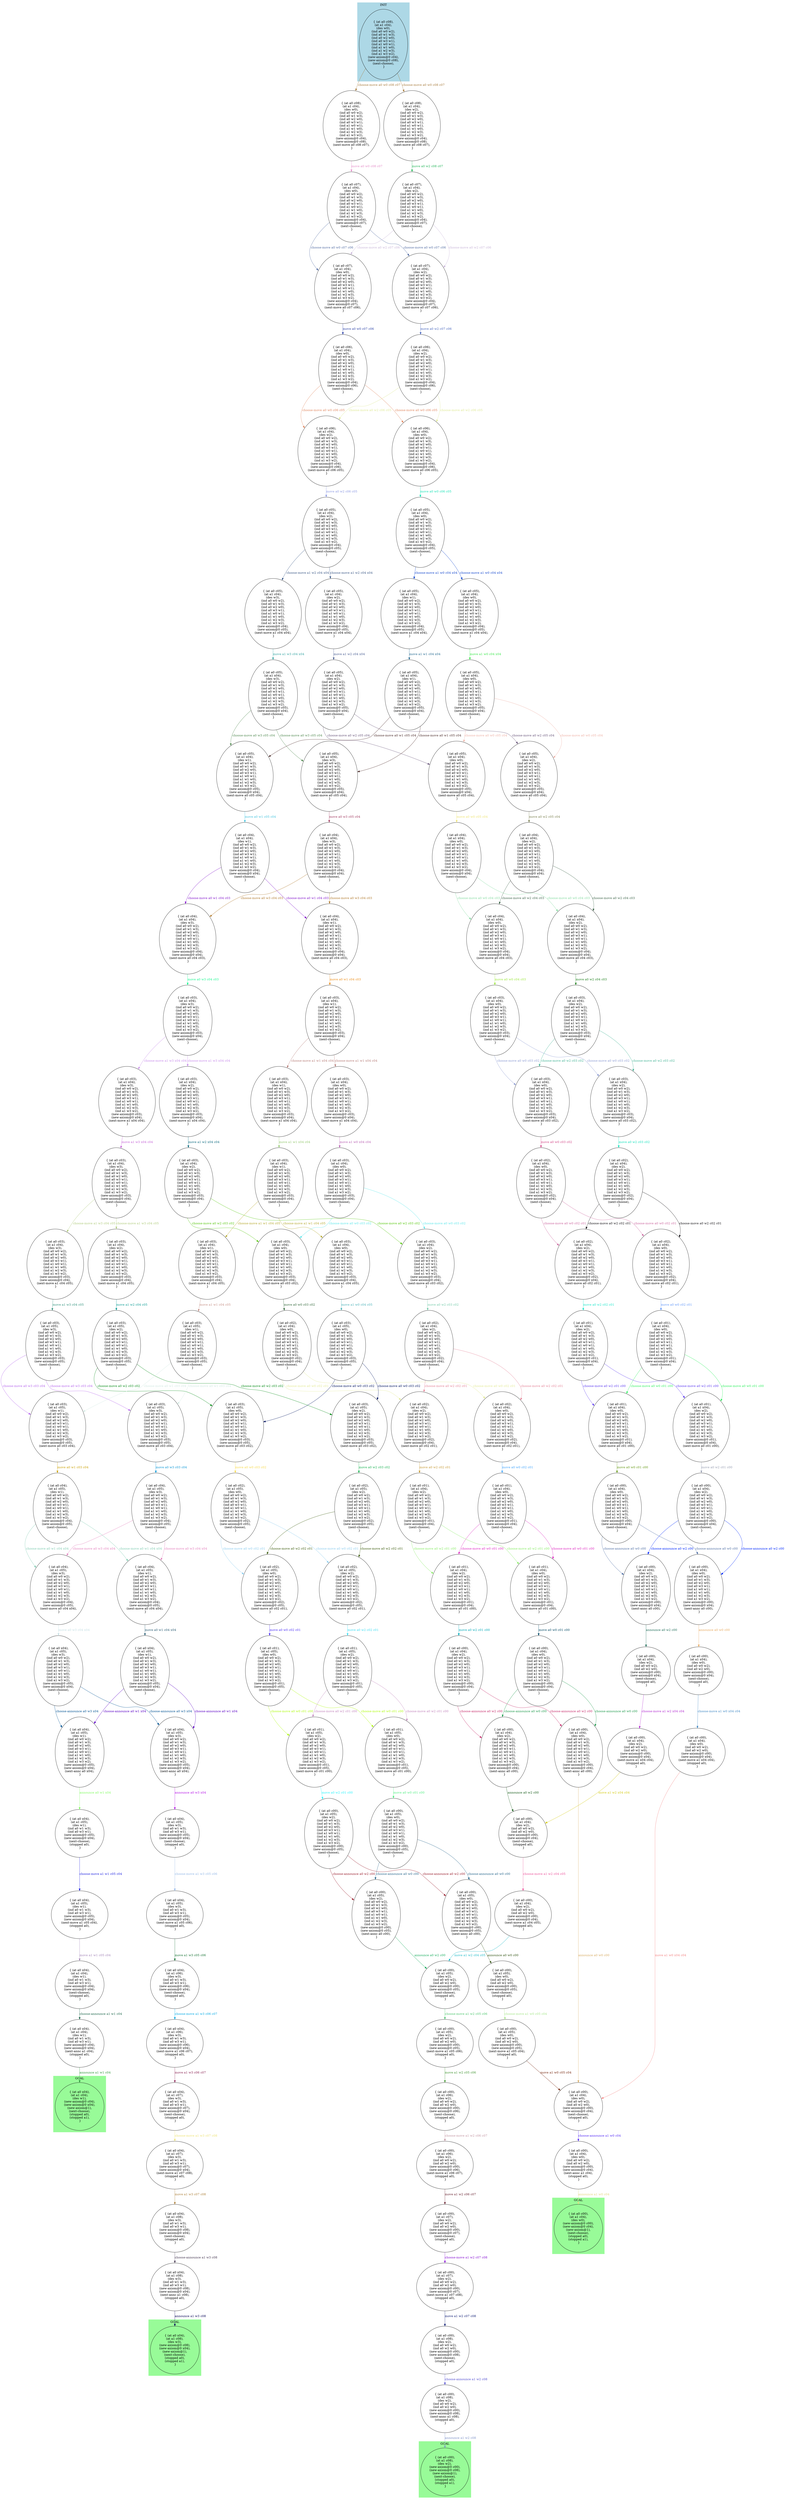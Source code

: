 digraph G {
0 [label="{ (at a0 c08),
(at a1 c04),
(des w0),
(ind a0 w0 w2),
(ind a0 w1 w3),
(ind a0 w2 w0),
(ind a0 w3 w1),
(ind a1 w0 w1),
(ind a1 w1 w0),
(ind a1 w2 w3),
(ind a1 w3 w2),
(new-axiom@0 c04),
(new-axiom@0 c08),
(next-choose),
 }"];
1 [label="{ (at a0 c08),
(at a1 c04),
(des w0),
(ind a0 w0 w2),
(ind a0 w1 w3),
(ind a0 w2 w0),
(ind a0 w3 w1),
(ind a1 w0 w1),
(ind a1 w1 w0),
(ind a1 w2 w3),
(ind a1 w3 w2),
(new-axiom@0 c04),
(new-axiom@0 c08),
(next-move a0 c08 c07),
 }"];
2 [label="{ (at a0 c08),
(at a1 c04),
(des w2),
(ind a0 w0 w2),
(ind a0 w1 w3),
(ind a0 w2 w0),
(ind a0 w3 w1),
(ind a1 w0 w1),
(ind a1 w1 w0),
(ind a1 w2 w3),
(ind a1 w3 w2),
(new-axiom@0 c04),
(new-axiom@0 c08),
(next-move a0 c08 c07),
 }"];
3 [label="{ (at a0 c07),
(at a1 c04),
(des w0),
(ind a0 w0 w2),
(ind a0 w1 w3),
(ind a0 w2 w0),
(ind a0 w3 w1),
(ind a1 w0 w1),
(ind a1 w1 w0),
(ind a1 w2 w3),
(ind a1 w3 w2),
(new-axiom@0 c04),
(new-axiom@0 c07),
(next-choose),
 }"];
4 [label="{ (at a0 c07),
(at a1 c04),
(des w2),
(ind a0 w0 w2),
(ind a0 w1 w3),
(ind a0 w2 w0),
(ind a0 w3 w1),
(ind a1 w0 w1),
(ind a1 w1 w0),
(ind a1 w2 w3),
(ind a1 w3 w2),
(new-axiom@0 c04),
(new-axiom@0 c07),
(next-choose),
 }"];
5 [label="{ (at a0 c07),
(at a1 c04),
(des w0),
(ind a0 w0 w2),
(ind a0 w1 w3),
(ind a0 w2 w0),
(ind a0 w3 w1),
(ind a1 w0 w1),
(ind a1 w1 w0),
(ind a1 w2 w3),
(ind a1 w3 w2),
(new-axiom@0 c04),
(new-axiom@0 c07),
(next-move a0 c07 c06),
 }"];
6 [label="{ (at a0 c07),
(at a1 c04),
(des w2),
(ind a0 w0 w2),
(ind a0 w1 w3),
(ind a0 w2 w0),
(ind a0 w3 w1),
(ind a1 w0 w1),
(ind a1 w1 w0),
(ind a1 w2 w3),
(ind a1 w3 w2),
(new-axiom@0 c04),
(new-axiom@0 c07),
(next-move a0 c07 c06),
 }"];
7 [label="{ (at a0 c06),
(at a1 c04),
(des w0),
(ind a0 w0 w2),
(ind a0 w1 w3),
(ind a0 w2 w0),
(ind a0 w3 w1),
(ind a1 w0 w1),
(ind a1 w1 w0),
(ind a1 w2 w3),
(ind a1 w3 w2),
(new-axiom@0 c04),
(new-axiom@0 c06),
(next-choose),
 }"];
8 [label="{ (at a0 c06),
(at a1 c04),
(des w2),
(ind a0 w0 w2),
(ind a0 w1 w3),
(ind a0 w2 w0),
(ind a0 w3 w1),
(ind a1 w0 w1),
(ind a1 w1 w0),
(ind a1 w2 w3),
(ind a1 w3 w2),
(new-axiom@0 c04),
(new-axiom@0 c06),
(next-choose),
 }"];
9 [label="{ (at a0 c06),
(at a1 c04),
(des w2),
(ind a0 w0 w2),
(ind a0 w1 w3),
(ind a0 w2 w0),
(ind a0 w3 w1),
(ind a1 w0 w1),
(ind a1 w1 w0),
(ind a1 w2 w3),
(ind a1 w3 w2),
(new-axiom@0 c04),
(new-axiom@0 c06),
(next-move a0 c06 c05),
 }"];
10 [label="{ (at a0 c06),
(at a1 c04),
(des w0),
(ind a0 w0 w2),
(ind a0 w1 w3),
(ind a0 w2 w0),
(ind a0 w3 w1),
(ind a1 w0 w1),
(ind a1 w1 w0),
(ind a1 w2 w3),
(ind a1 w3 w2),
(new-axiom@0 c04),
(new-axiom@0 c06),
(next-move a0 c06 c05),
 }"];
11 [label="{ (at a0 c05),
(at a1 c04),
(des w2),
(ind a0 w0 w2),
(ind a0 w1 w3),
(ind a0 w2 w0),
(ind a0 w3 w1),
(ind a1 w0 w1),
(ind a1 w1 w0),
(ind a1 w2 w3),
(ind a1 w3 w2),
(new-axiom@0 c04),
(new-axiom@0 c05),
(next-choose),
 }"];
12 [label="{ (at a0 c05),
(at a1 c04),
(des w0),
(ind a0 w0 w2),
(ind a0 w1 w3),
(ind a0 w2 w0),
(ind a0 w3 w1),
(ind a1 w0 w1),
(ind a1 w1 w0),
(ind a1 w2 w3),
(ind a1 w3 w2),
(new-axiom@0 c04),
(new-axiom@0 c05),
(next-choose),
 }"];
13 [label="{ (at a0 c05),
(at a1 c04),
(des w3),
(ind a0 w0 w2),
(ind a0 w1 w3),
(ind a0 w2 w0),
(ind a0 w3 w1),
(ind a1 w0 w1),
(ind a1 w1 w0),
(ind a1 w2 w3),
(ind a1 w3 w2),
(new-axiom@0 c04),
(new-axiom@0 c05),
(next-move a1 c04 x04),
 }"];
14 [label="{ (at a0 c05),
(at a1 c04),
(des w2),
(ind a0 w0 w2),
(ind a0 w1 w3),
(ind a0 w2 w0),
(ind a0 w3 w1),
(ind a1 w0 w1),
(ind a1 w1 w0),
(ind a1 w2 w3),
(ind a1 w3 w2),
(new-axiom@0 c04),
(new-axiom@0 c05),
(next-move a1 c04 x04),
 }"];
15 [label="{ (at a0 c05),
(at a1 c04),
(des w0),
(ind a0 w0 w2),
(ind a0 w1 w3),
(ind a0 w2 w0),
(ind a0 w3 w1),
(ind a1 w0 w1),
(ind a1 w1 w0),
(ind a1 w2 w3),
(ind a1 w3 w2),
(new-axiom@0 c04),
(new-axiom@0 c05),
(next-move a1 c04 x04),
 }"];
16 [label="{ (at a0 c05),
(at a1 c04),
(des w1),
(ind a0 w0 w2),
(ind a0 w1 w3),
(ind a0 w2 w0),
(ind a0 w3 w1),
(ind a1 w0 w1),
(ind a1 w1 w0),
(ind a1 w2 w3),
(ind a1 w3 w2),
(new-axiom@0 c04),
(new-axiom@0 c05),
(next-move a1 c04 x04),
 }"];
17 [label="{ (at a0 c05),
(at a1 x04),
(des w3),
(ind a0 w0 w2),
(ind a0 w1 w3),
(ind a0 w2 w0),
(ind a0 w3 w1),
(ind a1 w0 w1),
(ind a1 w1 w0),
(ind a1 w2 w3),
(ind a1 w3 w2),
(new-axiom@0 c05),
(new-axiom@0 x04),
(next-choose),
 }"];
18 [label="{ (at a0 c05),
(at a1 x04),
(des w2),
(ind a0 w0 w2),
(ind a0 w1 w3),
(ind a0 w2 w0),
(ind a0 w3 w1),
(ind a1 w0 w1),
(ind a1 w1 w0),
(ind a1 w2 w3),
(ind a1 w3 w2),
(new-axiom@0 c05),
(new-axiom@0 x04),
(next-choose),
 }"];
19 [label="{ (at a0 c05),
(at a1 x04),
(des w0),
(ind a0 w0 w2),
(ind a0 w1 w3),
(ind a0 w2 w0),
(ind a0 w3 w1),
(ind a1 w0 w1),
(ind a1 w1 w0),
(ind a1 w2 w3),
(ind a1 w3 w2),
(new-axiom@0 c05),
(new-axiom@0 x04),
(next-choose),
 }"];
20 [label="{ (at a0 c05),
(at a1 x04),
(des w1),
(ind a0 w0 w2),
(ind a0 w1 w3),
(ind a0 w2 w0),
(ind a0 w3 w1),
(ind a1 w0 w1),
(ind a1 w1 w0),
(ind a1 w2 w3),
(ind a1 w3 w2),
(new-axiom@0 c05),
(new-axiom@0 x04),
(next-choose),
 }"];
21 [label="{ (at a0 c05),
(at a1 x04),
(des w3),
(ind a0 w0 w2),
(ind a0 w1 w3),
(ind a0 w2 w0),
(ind a0 w3 w1),
(ind a1 w0 w1),
(ind a1 w1 w0),
(ind a1 w2 w3),
(ind a1 w3 w2),
(new-axiom@0 c05),
(new-axiom@0 x04),
(next-move a0 c05 c04),
 }"];
22 [label="{ (at a0 c05),
(at a1 x04),
(des w1),
(ind a0 w0 w2),
(ind a0 w1 w3),
(ind a0 w2 w0),
(ind a0 w3 w1),
(ind a1 w0 w1),
(ind a1 w1 w0),
(ind a1 w2 w3),
(ind a1 w3 w2),
(new-axiom@0 c05),
(new-axiom@0 x04),
(next-move a0 c05 c04),
 }"];
23 [label="{ (at a0 c05),
(at a1 x04),
(des w0),
(ind a0 w0 w2),
(ind a0 w1 w3),
(ind a0 w2 w0),
(ind a0 w3 w1),
(ind a1 w0 w1),
(ind a1 w1 w0),
(ind a1 w2 w3),
(ind a1 w3 w2),
(new-axiom@0 c05),
(new-axiom@0 x04),
(next-move a0 c05 c04),
 }"];
24 [label="{ (at a0 c05),
(at a1 x04),
(des w2),
(ind a0 w0 w2),
(ind a0 w1 w3),
(ind a0 w2 w0),
(ind a0 w3 w1),
(ind a1 w0 w1),
(ind a1 w1 w0),
(ind a1 w2 w3),
(ind a1 w3 w2),
(new-axiom@0 c05),
(new-axiom@0 x04),
(next-move a0 c05 c04),
 }"];
25 [label="{ (at a0 c04),
(at a1 x04),
(des w3),
(ind a0 w0 w2),
(ind a0 w1 w3),
(ind a0 w2 w0),
(ind a0 w3 w1),
(ind a1 w0 w1),
(ind a1 w1 w0),
(ind a1 w2 w3),
(ind a1 w3 w2),
(new-axiom@0 c04),
(new-axiom@0 x04),
(next-choose),
 }"];
26 [label="{ (at a0 c04),
(at a1 x04),
(des w1),
(ind a0 w0 w2),
(ind a0 w1 w3),
(ind a0 w2 w0),
(ind a0 w3 w1),
(ind a1 w0 w1),
(ind a1 w1 w0),
(ind a1 w2 w3),
(ind a1 w3 w2),
(new-axiom@0 c04),
(new-axiom@0 x04),
(next-choose),
 }"];
27 [label="{ (at a0 c04),
(at a1 x04),
(des w0),
(ind a0 w0 w2),
(ind a0 w1 w3),
(ind a0 w2 w0),
(ind a0 w3 w1),
(ind a1 w0 w1),
(ind a1 w1 w0),
(ind a1 w2 w3),
(ind a1 w3 w2),
(new-axiom@0 c04),
(new-axiom@0 x04),
(next-choose),
 }"];
28 [label="{ (at a0 c04),
(at a1 x04),
(des w2),
(ind a0 w0 w2),
(ind a0 w1 w3),
(ind a0 w2 w0),
(ind a0 w3 w1),
(ind a1 w0 w1),
(ind a1 w1 w0),
(ind a1 w2 w3),
(ind a1 w3 w2),
(new-axiom@0 c04),
(new-axiom@0 x04),
(next-choose),
 }"];
29 [label="{ (at a0 c04),
(at a1 x04),
(des w3),
(ind a0 w0 w2),
(ind a0 w1 w3),
(ind a0 w2 w0),
(ind a0 w3 w1),
(ind a1 w0 w1),
(ind a1 w1 w0),
(ind a1 w2 w3),
(ind a1 w3 w2),
(new-axiom@0 c04),
(new-axiom@0 x04),
(next-move a0 c04 c03),
 }"];
30 [label="{ (at a0 c04),
(at a1 x04),
(des w1),
(ind a0 w0 w2),
(ind a0 w1 w3),
(ind a0 w2 w0),
(ind a0 w3 w1),
(ind a1 w0 w1),
(ind a1 w1 w0),
(ind a1 w2 w3),
(ind a1 w3 w2),
(new-axiom@0 c04),
(new-axiom@0 x04),
(next-move a0 c04 c03),
 }"];
31 [label="{ (at a0 c04),
(at a1 x04),
(des w0),
(ind a0 w0 w2),
(ind a0 w1 w3),
(ind a0 w2 w0),
(ind a0 w3 w1),
(ind a1 w0 w1),
(ind a1 w1 w0),
(ind a1 w2 w3),
(ind a1 w3 w2),
(new-axiom@0 c04),
(new-axiom@0 x04),
(next-move a0 c04 c03),
 }"];
32 [label="{ (at a0 c04),
(at a1 x04),
(des w2),
(ind a0 w0 w2),
(ind a0 w1 w3),
(ind a0 w2 w0),
(ind a0 w3 w1),
(ind a1 w0 w1),
(ind a1 w1 w0),
(ind a1 w2 w3),
(ind a1 w3 w2),
(new-axiom@0 c04),
(new-axiom@0 x04),
(next-move a0 c04 c03),
 }"];
33 [label="{ (at a0 c03),
(at a1 x04),
(des w3),
(ind a0 w0 w2),
(ind a0 w1 w3),
(ind a0 w2 w0),
(ind a0 w3 w1),
(ind a1 w0 w1),
(ind a1 w1 w0),
(ind a1 w2 w3),
(ind a1 w3 w2),
(new-axiom@0 c03),
(new-axiom@0 x04),
(next-choose),
 }"];
34 [label="{ (at a0 c03),
(at a1 x04),
(des w1),
(ind a0 w0 w2),
(ind a0 w1 w3),
(ind a0 w2 w0),
(ind a0 w3 w1),
(ind a1 w0 w1),
(ind a1 w1 w0),
(ind a1 w2 w3),
(ind a1 w3 w2),
(new-axiom@0 c03),
(new-axiom@0 x04),
(next-choose),
 }"];
35 [label="{ (at a0 c03),
(at a1 x04),
(des w0),
(ind a0 w0 w2),
(ind a0 w1 w3),
(ind a0 w2 w0),
(ind a0 w3 w1),
(ind a1 w0 w1),
(ind a1 w1 w0),
(ind a1 w2 w3),
(ind a1 w3 w2),
(new-axiom@0 c03),
(new-axiom@0 x04),
(next-choose),
 }"];
36 [label="{ (at a0 c03),
(at a1 x04),
(des w2),
(ind a0 w0 w2),
(ind a0 w1 w3),
(ind a0 w2 w0),
(ind a0 w3 w1),
(ind a1 w0 w1),
(ind a1 w1 w0),
(ind a1 w2 w3),
(ind a1 w3 w2),
(new-axiom@0 c03),
(new-axiom@0 x04),
(next-choose),
 }"];
37 [label="{ (at a0 c03),
(at a1 x04),
(des w2),
(ind a0 w0 w2),
(ind a0 w1 w3),
(ind a0 w2 w0),
(ind a0 w3 w1),
(ind a1 w0 w1),
(ind a1 w1 w0),
(ind a1 w2 w3),
(ind a1 w3 w2),
(new-axiom@0 c03),
(new-axiom@0 x04),
(next-move a1 x04 c04),
 }"];
38 [label="{ (at a0 c03),
(at a1 x04),
(des w3),
(ind a0 w0 w2),
(ind a0 w1 w3),
(ind a0 w2 w0),
(ind a0 w3 w1),
(ind a1 w0 w1),
(ind a1 w1 w0),
(ind a1 w2 w3),
(ind a1 w3 w2),
(new-axiom@0 c03),
(new-axiom@0 x04),
(next-move a1 x04 c04),
 }"];
39 [label="{ (at a0 c03),
(at a1 x04),
(des w1),
(ind a0 w0 w2),
(ind a0 w1 w3),
(ind a0 w2 w0),
(ind a0 w3 w1),
(ind a1 w0 w1),
(ind a1 w1 w0),
(ind a1 w2 w3),
(ind a1 w3 w2),
(new-axiom@0 c03),
(new-axiom@0 x04),
(next-move a1 x04 c04),
 }"];
40 [label="{ (at a0 c03),
(at a1 x04),
(des w0),
(ind a0 w0 w2),
(ind a0 w1 w3),
(ind a0 w2 w0),
(ind a0 w3 w1),
(ind a1 w0 w1),
(ind a1 w1 w0),
(ind a1 w2 w3),
(ind a1 w3 w2),
(new-axiom@0 c03),
(new-axiom@0 x04),
(next-move a1 x04 c04),
 }"];
41 [label="{ (at a0 c03),
(at a1 x04),
(des w2),
(ind a0 w0 w2),
(ind a0 w1 w3),
(ind a0 w2 w0),
(ind a0 w3 w1),
(ind a1 w0 w1),
(ind a1 w1 w0),
(ind a1 w2 w3),
(ind a1 w3 w2),
(new-axiom@0 c03),
(new-axiom@0 x04),
(next-move a0 c03 c02),
 }"];
42 [label="{ (at a0 c03),
(at a1 x04),
(des w0),
(ind a0 w0 w2),
(ind a0 w1 w3),
(ind a0 w2 w0),
(ind a0 w3 w1),
(ind a1 w0 w1),
(ind a1 w1 w0),
(ind a1 w2 w3),
(ind a1 w3 w2),
(new-axiom@0 c03),
(new-axiom@0 x04),
(next-move a0 c03 c02),
 }"];
43 [label="{ (at a0 c03),
(at a1 c04),
(des w2),
(ind a0 w0 w2),
(ind a0 w1 w3),
(ind a0 w2 w0),
(ind a0 w3 w1),
(ind a1 w0 w1),
(ind a1 w1 w0),
(ind a1 w2 w3),
(ind a1 w3 w2),
(new-axiom@0 c03),
(new-axiom@0 c04),
(next-choose),
 }"];
44 [label="{ (at a0 c03),
(at a1 c04),
(des w3),
(ind a0 w0 w2),
(ind a0 w1 w3),
(ind a0 w2 w0),
(ind a0 w3 w1),
(ind a1 w0 w1),
(ind a1 w1 w0),
(ind a1 w2 w3),
(ind a1 w3 w2),
(new-axiom@0 c03),
(new-axiom@0 c04),
(next-choose),
 }"];
45 [label="{ (at a0 c03),
(at a1 c04),
(des w1),
(ind a0 w0 w2),
(ind a0 w1 w3),
(ind a0 w2 w0),
(ind a0 w3 w1),
(ind a1 w0 w1),
(ind a1 w1 w0),
(ind a1 w2 w3),
(ind a1 w3 w2),
(new-axiom@0 c03),
(new-axiom@0 c04),
(next-choose),
 }"];
46 [label="{ (at a0 c03),
(at a1 c04),
(des w0),
(ind a0 w0 w2),
(ind a0 w1 w3),
(ind a0 w2 w0),
(ind a0 w3 w1),
(ind a1 w0 w1),
(ind a1 w1 w0),
(ind a1 w2 w3),
(ind a1 w3 w2),
(new-axiom@0 c03),
(new-axiom@0 c04),
(next-choose),
 }"];
47 [label="{ (at a0 c02),
(at a1 x04),
(des w2),
(ind a0 w0 w2),
(ind a0 w1 w3),
(ind a0 w2 w0),
(ind a0 w3 w1),
(ind a1 w0 w1),
(ind a1 w1 w0),
(ind a1 w2 w3),
(ind a1 w3 w2),
(new-axiom@0 c02),
(new-axiom@0 x04),
(next-choose),
 }"];
48 [label="{ (at a0 c02),
(at a1 x04),
(des w0),
(ind a0 w0 w2),
(ind a0 w1 w3),
(ind a0 w2 w0),
(ind a0 w3 w1),
(ind a1 w0 w1),
(ind a1 w1 w0),
(ind a1 w2 w3),
(ind a1 w3 w2),
(new-axiom@0 c02),
(new-axiom@0 x04),
(next-choose),
 }"];
49 [label="{ (at a0 c03),
(at a1 c04),
(des w0),
(ind a0 w0 w2),
(ind a0 w1 w3),
(ind a0 w2 w0),
(ind a0 w3 w1),
(ind a1 w0 w1),
(ind a1 w1 w0),
(ind a1 w2 w3),
(ind a1 w3 w2),
(new-axiom@0 c03),
(new-axiom@0 c04),
(next-move a0 c03 c02),
 }"];
50 [label="{ (at a0 c03),
(at a1 c04),
(des w2),
(ind a0 w0 w2),
(ind a0 w1 w3),
(ind a0 w2 w0),
(ind a0 w3 w1),
(ind a1 w0 w1),
(ind a1 w1 w0),
(ind a1 w2 w3),
(ind a1 w3 w2),
(new-axiom@0 c03),
(new-axiom@0 c04),
(next-move a0 c03 c02),
 }"];
51 [label="{ (at a0 c03),
(at a1 c04),
(des w2),
(ind a0 w0 w2),
(ind a0 w1 w3),
(ind a0 w2 w0),
(ind a0 w3 w1),
(ind a1 w0 w1),
(ind a1 w1 w0),
(ind a1 w2 w3),
(ind a1 w3 w2),
(new-axiom@0 c03),
(new-axiom@0 c04),
(next-move a1 c04 c05),
 }"];
52 [label="{ (at a0 c03),
(at a1 c04),
(des w3),
(ind a0 w0 w2),
(ind a0 w1 w3),
(ind a0 w2 w0),
(ind a0 w3 w1),
(ind a1 w0 w1),
(ind a1 w1 w0),
(ind a1 w2 w3),
(ind a1 w3 w2),
(new-axiom@0 c03),
(new-axiom@0 c04),
(next-move a1 c04 c05),
 }"];
53 [label="{ (at a0 c03),
(at a1 c04),
(des w1),
(ind a0 w0 w2),
(ind a0 w1 w3),
(ind a0 w2 w0),
(ind a0 w3 w1),
(ind a1 w0 w1),
(ind a1 w1 w0),
(ind a1 w2 w3),
(ind a1 w3 w2),
(new-axiom@0 c03),
(new-axiom@0 c04),
(next-move a1 c04 c05),
 }"];
54 [label="{ (at a0 c03),
(at a1 c04),
(des w0),
(ind a0 w0 w2),
(ind a0 w1 w3),
(ind a0 w2 w0),
(ind a0 w3 w1),
(ind a1 w0 w1),
(ind a1 w1 w0),
(ind a1 w2 w3),
(ind a1 w3 w2),
(new-axiom@0 c03),
(new-axiom@0 c04),
(next-move a1 c04 c05),
 }"];
55 [label="{ (at a0 c02),
(at a1 x04),
(des w0),
(ind a0 w0 w2),
(ind a0 w1 w3),
(ind a0 w2 w0),
(ind a0 w3 w1),
(ind a1 w0 w1),
(ind a1 w1 w0),
(ind a1 w2 w3),
(ind a1 w3 w2),
(new-axiom@0 c02),
(new-axiom@0 x04),
(next-move a0 c02 c01),
 }"];
56 [label="{ (at a0 c02),
(at a1 x04),
(des w2),
(ind a0 w0 w2),
(ind a0 w1 w3),
(ind a0 w2 w0),
(ind a0 w3 w1),
(ind a1 w0 w1),
(ind a1 w1 w0),
(ind a1 w2 w3),
(ind a1 w3 w2),
(new-axiom@0 c02),
(new-axiom@0 x04),
(next-move a0 c02 c01),
 }"];
57 [label="{ (at a0 c02),
(at a1 c04),
(des w0),
(ind a0 w0 w2),
(ind a0 w1 w3),
(ind a0 w2 w0),
(ind a0 w3 w1),
(ind a1 w0 w1),
(ind a1 w1 w0),
(ind a1 w2 w3),
(ind a1 w3 w2),
(new-axiom@0 c02),
(new-axiom@0 c04),
(next-choose),
 }"];
58 [label="{ (at a0 c02),
(at a1 c04),
(des w2),
(ind a0 w0 w2),
(ind a0 w1 w3),
(ind a0 w2 w0),
(ind a0 w3 w1),
(ind a1 w0 w1),
(ind a1 w1 w0),
(ind a1 w2 w3),
(ind a1 w3 w2),
(new-axiom@0 c02),
(new-axiom@0 c04),
(next-choose),
 }"];
59 [label="{ (at a0 c03),
(at a1 c05),
(des w2),
(ind a0 w0 w2),
(ind a0 w1 w3),
(ind a0 w2 w0),
(ind a0 w3 w1),
(ind a1 w0 w1),
(ind a1 w1 w0),
(ind a1 w2 w3),
(ind a1 w3 w2),
(new-axiom@0 c03),
(new-axiom@0 c05),
(next-choose),
 }"];
60 [label="{ (at a0 c03),
(at a1 c05),
(des w3),
(ind a0 w0 w2),
(ind a0 w1 w3),
(ind a0 w2 w0),
(ind a0 w3 w1),
(ind a1 w0 w1),
(ind a1 w1 w0),
(ind a1 w2 w3),
(ind a1 w3 w2),
(new-axiom@0 c03),
(new-axiom@0 c05),
(next-choose),
 }"];
61 [label="{ (at a0 c03),
(at a1 c05),
(des w1),
(ind a0 w0 w2),
(ind a0 w1 w3),
(ind a0 w2 w0),
(ind a0 w3 w1),
(ind a1 w0 w1),
(ind a1 w1 w0),
(ind a1 w2 w3),
(ind a1 w3 w2),
(new-axiom@0 c03),
(new-axiom@0 c05),
(next-choose),
 }"];
62 [label="{ (at a0 c03),
(at a1 c05),
(des w0),
(ind a0 w0 w2),
(ind a0 w1 w3),
(ind a0 w2 w0),
(ind a0 w3 w1),
(ind a1 w0 w1),
(ind a1 w1 w0),
(ind a1 w2 w3),
(ind a1 w3 w2),
(new-axiom@0 c03),
(new-axiom@0 c05),
(next-choose),
 }"];
63 [label="{ (at a0 c01),
(at a1 x04),
(des w0),
(ind a0 w0 w2),
(ind a0 w1 w3),
(ind a0 w2 w0),
(ind a0 w3 w1),
(ind a1 w0 w1),
(ind a1 w1 w0),
(ind a1 w2 w3),
(ind a1 w3 w2),
(new-axiom@0 c01),
(new-axiom@0 x04),
(next-choose),
 }"];
64 [label="{ (at a0 c01),
(at a1 x04),
(des w2),
(ind a0 w0 w2),
(ind a0 w1 w3),
(ind a0 w2 w0),
(ind a0 w3 w1),
(ind a1 w0 w1),
(ind a1 w1 w0),
(ind a1 w2 w3),
(ind a1 w3 w2),
(new-axiom@0 c01),
(new-axiom@0 x04),
(next-choose),
 }"];
65 [label="{ (at a0 c02),
(at a1 c04),
(des w0),
(ind a0 w0 w2),
(ind a0 w1 w3),
(ind a0 w2 w0),
(ind a0 w3 w1),
(ind a1 w0 w1),
(ind a1 w1 w0),
(ind a1 w2 w3),
(ind a1 w3 w2),
(new-axiom@0 c02),
(new-axiom@0 c04),
(next-move a0 c02 c01),
 }"];
66 [label="{ (at a0 c02),
(at a1 c04),
(des w2),
(ind a0 w0 w2),
(ind a0 w1 w3),
(ind a0 w2 w0),
(ind a0 w3 w1),
(ind a1 w0 w1),
(ind a1 w1 w0),
(ind a1 w2 w3),
(ind a1 w3 w2),
(new-axiom@0 c02),
(new-axiom@0 c04),
(next-move a0 c02 c01),
 }"];
67 [label="{ (at a0 c03),
(at a1 c05),
(des w0),
(ind a0 w0 w2),
(ind a0 w1 w3),
(ind a0 w2 w0),
(ind a0 w3 w1),
(ind a1 w0 w1),
(ind a1 w1 w0),
(ind a1 w2 w3),
(ind a1 w3 w2),
(new-axiom@0 c03),
(new-axiom@0 c05),
(next-move a0 c03 c02),
 }"];
68 [label="{ (at a0 c03),
(at a1 c05),
(des w2),
(ind a0 w0 w2),
(ind a0 w1 w3),
(ind a0 w2 w0),
(ind a0 w3 w1),
(ind a1 w0 w1),
(ind a1 w1 w0),
(ind a1 w2 w3),
(ind a1 w3 w2),
(new-axiom@0 c03),
(new-axiom@0 c05),
(next-move a0 c03 c02),
 }"];
69 [label="{ (at a0 c03),
(at a1 c05),
(des w3),
(ind a0 w0 w2),
(ind a0 w1 w3),
(ind a0 w2 w0),
(ind a0 w3 w1),
(ind a1 w0 w1),
(ind a1 w1 w0),
(ind a1 w2 w3),
(ind a1 w3 w2),
(new-axiom@0 c03),
(new-axiom@0 c05),
(next-move a0 c03 c04),
 }"];
70 [label="{ (at a0 c03),
(at a1 c05),
(des w1),
(ind a0 w0 w2),
(ind a0 w1 w3),
(ind a0 w2 w0),
(ind a0 w3 w1),
(ind a1 w0 w1),
(ind a1 w1 w0),
(ind a1 w2 w3),
(ind a1 w3 w2),
(new-axiom@0 c03),
(new-axiom@0 c05),
(next-move a0 c03 c04),
 }"];
71 [label="{ (at a0 c01),
(at a1 x04),
(des w0),
(ind a0 w0 w2),
(ind a0 w1 w3),
(ind a0 w2 w0),
(ind a0 w3 w1),
(ind a1 w0 w1),
(ind a1 w1 w0),
(ind a1 w2 w3),
(ind a1 w3 w2),
(new-axiom@0 c01),
(new-axiom@0 x04),
(next-move a0 c01 c00),
 }"];
72 [label="{ (at a0 c01),
(at a1 x04),
(des w2),
(ind a0 w0 w2),
(ind a0 w1 w3),
(ind a0 w2 w0),
(ind a0 w3 w1),
(ind a1 w0 w1),
(ind a1 w1 w0),
(ind a1 w2 w3),
(ind a1 w3 w2),
(new-axiom@0 c01),
(new-axiom@0 x04),
(next-move a0 c01 c00),
 }"];
73 [label="{ (at a0 c01),
(at a1 c04),
(des w0),
(ind a0 w0 w2),
(ind a0 w1 w3),
(ind a0 w2 w0),
(ind a0 w3 w1),
(ind a1 w0 w1),
(ind a1 w1 w0),
(ind a1 w2 w3),
(ind a1 w3 w2),
(new-axiom@0 c01),
(new-axiom@0 c04),
(next-choose),
 }"];
74 [label="{ (at a0 c01),
(at a1 c04),
(des w2),
(ind a0 w0 w2),
(ind a0 w1 w3),
(ind a0 w2 w0),
(ind a0 w3 w1),
(ind a1 w0 w1),
(ind a1 w1 w0),
(ind a1 w2 w3),
(ind a1 w3 w2),
(new-axiom@0 c01),
(new-axiom@0 c04),
(next-choose),
 }"];
75 [label="{ (at a0 c02),
(at a1 c05),
(des w0),
(ind a0 w0 w2),
(ind a0 w1 w3),
(ind a0 w2 w0),
(ind a0 w3 w1),
(ind a1 w0 w1),
(ind a1 w1 w0),
(ind a1 w2 w3),
(ind a1 w3 w2),
(new-axiom@0 c02),
(new-axiom@0 c05),
(next-choose),
 }"];
76 [label="{ (at a0 c02),
(at a1 c05),
(des w2),
(ind a0 w0 w2),
(ind a0 w1 w3),
(ind a0 w2 w0),
(ind a0 w3 w1),
(ind a1 w0 w1),
(ind a1 w1 w0),
(ind a1 w2 w3),
(ind a1 w3 w2),
(new-axiom@0 c02),
(new-axiom@0 c05),
(next-choose),
 }"];
77 [label="{ (at a0 c04),
(at a1 c05),
(des w3),
(ind a0 w0 w2),
(ind a0 w1 w3),
(ind a0 w2 w0),
(ind a0 w3 w1),
(ind a1 w0 w1),
(ind a1 w1 w0),
(ind a1 w2 w3),
(ind a1 w3 w2),
(new-axiom@0 c04),
(new-axiom@0 c05),
(next-choose),
 }"];
78 [label="{ (at a0 c04),
(at a1 c05),
(des w1),
(ind a0 w0 w2),
(ind a0 w1 w3),
(ind a0 w2 w0),
(ind a0 w3 w1),
(ind a1 w0 w1),
(ind a1 w1 w0),
(ind a1 w2 w3),
(ind a1 w3 w2),
(new-axiom@0 c04),
(new-axiom@0 c05),
(next-choose),
 }"];
79 [label="{ (at a0 c00),
(at a1 x04),
(des w0),
(ind a0 w0 w2),
(ind a0 w1 w3),
(ind a0 w2 w0),
(ind a0 w3 w1),
(ind a1 w0 w1),
(ind a1 w1 w0),
(ind a1 w2 w3),
(ind a1 w3 w2),
(new-axiom@0 c00),
(new-axiom@0 x04),
(next-choose),
 }"];
80 [label="{ (at a0 c00),
(at a1 x04),
(des w2),
(ind a0 w0 w2),
(ind a0 w1 w3),
(ind a0 w2 w0),
(ind a0 w3 w1),
(ind a1 w0 w1),
(ind a1 w1 w0),
(ind a1 w2 w3),
(ind a1 w3 w2),
(new-axiom@0 c00),
(new-axiom@0 x04),
(next-choose),
 }"];
81 [label="{ (at a0 c01),
(at a1 c04),
(des w0),
(ind a0 w0 w2),
(ind a0 w1 w3),
(ind a0 w2 w0),
(ind a0 w3 w1),
(ind a1 w0 w1),
(ind a1 w1 w0),
(ind a1 w2 w3),
(ind a1 w3 w2),
(new-axiom@0 c01),
(new-axiom@0 c04),
(next-move a0 c01 c00),
 }"];
82 [label="{ (at a0 c01),
(at a1 c04),
(des w2),
(ind a0 w0 w2),
(ind a0 w1 w3),
(ind a0 w2 w0),
(ind a0 w3 w1),
(ind a1 w0 w1),
(ind a1 w1 w0),
(ind a1 w2 w3),
(ind a1 w3 w2),
(new-axiom@0 c01),
(new-axiom@0 c04),
(next-move a0 c01 c00),
 }"];
83 [label="{ (at a0 c02),
(at a1 c05),
(des w0),
(ind a0 w0 w2),
(ind a0 w1 w3),
(ind a0 w2 w0),
(ind a0 w3 w1),
(ind a1 w0 w1),
(ind a1 w1 w0),
(ind a1 w2 w3),
(ind a1 w3 w2),
(new-axiom@0 c02),
(new-axiom@0 c05),
(next-move a0 c02 c01),
 }"];
84 [label="{ (at a0 c02),
(at a1 c05),
(des w2),
(ind a0 w0 w2),
(ind a0 w1 w3),
(ind a0 w2 w0),
(ind a0 w3 w1),
(ind a1 w0 w1),
(ind a1 w1 w0),
(ind a1 w2 w3),
(ind a1 w3 w2),
(new-axiom@0 c02),
(new-axiom@0 c05),
(next-move a0 c02 c01),
 }"];
85 [label="{ (at a0 c04),
(at a1 c05),
(des w3),
(ind a0 w0 w2),
(ind a0 w1 w3),
(ind a0 w2 w0),
(ind a0 w3 w1),
(ind a1 w0 w1),
(ind a1 w1 w0),
(ind a1 w2 w3),
(ind a1 w3 w2),
(new-axiom@0 c04),
(new-axiom@0 c05),
(next-move a0 c04 x04),
 }"];
86 [label="{ (at a0 c04),
(at a1 c05),
(des w1),
(ind a0 w0 w2),
(ind a0 w1 w3),
(ind a0 w2 w0),
(ind a0 w3 w1),
(ind a1 w0 w1),
(ind a1 w1 w0),
(ind a1 w2 w3),
(ind a1 w3 w2),
(new-axiom@0 c04),
(new-axiom@0 c05),
(next-move a0 c04 x04),
 }"];
87 [label="{ (at a0 c00),
(at a1 x04),
(des w0),
(ind a0 w0 w2),
(ind a0 w1 w3),
(ind a0 w2 w0),
(ind a0 w3 w1),
(ind a1 w0 w1),
(ind a1 w1 w0),
(ind a1 w2 w3),
(ind a1 w3 w2),
(new-axiom@0 c00),
(new-axiom@0 x04),
(next-annc a0 c00),
 }"];
88 [label="{ (at a0 c00),
(at a1 x04),
(des w2),
(ind a0 w0 w2),
(ind a0 w1 w3),
(ind a0 w2 w0),
(ind a0 w3 w1),
(ind a1 w0 w1),
(ind a1 w1 w0),
(ind a1 w2 w3),
(ind a1 w3 w2),
(new-axiom@0 c00),
(new-axiom@0 x04),
(next-annc a0 c00),
 }"];
89 [label="{ (at a0 c00),
(at a1 c04),
(des w0),
(ind a0 w0 w2),
(ind a0 w1 w3),
(ind a0 w2 w0),
(ind a0 w3 w1),
(ind a1 w0 w1),
(ind a1 w1 w0),
(ind a1 w2 w3),
(ind a1 w3 w2),
(new-axiom@0 c00),
(new-axiom@0 c04),
(next-choose),
 }"];
90 [label="{ (at a0 c00),
(at a1 c04),
(des w2),
(ind a0 w0 w2),
(ind a0 w1 w3),
(ind a0 w2 w0),
(ind a0 w3 w1),
(ind a1 w0 w1),
(ind a1 w1 w0),
(ind a1 w2 w3),
(ind a1 w3 w2),
(new-axiom@0 c00),
(new-axiom@0 c04),
(next-choose),
 }"];
91 [label="{ (at a0 c01),
(at a1 c05),
(des w0),
(ind a0 w0 w2),
(ind a0 w1 w3),
(ind a0 w2 w0),
(ind a0 w3 w1),
(ind a1 w0 w1),
(ind a1 w1 w0),
(ind a1 w2 w3),
(ind a1 w3 w2),
(new-axiom@0 c01),
(new-axiom@0 c05),
(next-choose),
 }"];
92 [label="{ (at a0 c01),
(at a1 c05),
(des w2),
(ind a0 w0 w2),
(ind a0 w1 w3),
(ind a0 w2 w0),
(ind a0 w3 w1),
(ind a1 w0 w1),
(ind a1 w1 w0),
(ind a1 w2 w3),
(ind a1 w3 w2),
(new-axiom@0 c01),
(new-axiom@0 c05),
(next-choose),
 }"];
93 [label="{ (at a0 x04),
(at a1 c05),
(des w3),
(ind a0 w0 w2),
(ind a0 w1 w3),
(ind a0 w2 w0),
(ind a0 w3 w1),
(ind a1 w0 w1),
(ind a1 w1 w0),
(ind a1 w2 w3),
(ind a1 w3 w2),
(new-axiom@0 c05),
(new-axiom@0 x04),
(next-choose),
 }"];
94 [label="{ (at a0 x04),
(at a1 c05),
(des w1),
(ind a0 w0 w2),
(ind a0 w1 w3),
(ind a0 w2 w0),
(ind a0 w3 w1),
(ind a1 w0 w1),
(ind a1 w1 w0),
(ind a1 w2 w3),
(ind a1 w3 w2),
(new-axiom@0 c05),
(new-axiom@0 x04),
(next-choose),
 }"];
95 [label="{ (at a0 c00),
(at a1 x04),
(des w0),
(ind a0 w0 w2),
(ind a0 w2 w0),
(new-axiom@0 c00),
(new-axiom@0 x04),
(next-choose),
(stopped a0),
 }"];
96 [label="{ (at a0 c00),
(at a1 x04),
(des w2),
(ind a0 w0 w2),
(ind a0 w2 w0),
(new-axiom@0 c00),
(new-axiom@0 x04),
(next-choose),
(stopped a0),
 }"];
97 [label="{ (at a0 c00),
(at a1 c04),
(des w0),
(ind a0 w0 w2),
(ind a0 w1 w3),
(ind a0 w2 w0),
(ind a0 w3 w1),
(ind a1 w0 w1),
(ind a1 w1 w0),
(ind a1 w2 w3),
(ind a1 w3 w2),
(new-axiom@0 c00),
(new-axiom@0 c04),
(next-annc a0 c00),
 }"];
98 [label="{ (at a0 c00),
(at a1 c04),
(des w2),
(ind a0 w0 w2),
(ind a0 w1 w3),
(ind a0 w2 w0),
(ind a0 w3 w1),
(ind a1 w0 w1),
(ind a1 w1 w0),
(ind a1 w2 w3),
(ind a1 w3 w2),
(new-axiom@0 c00),
(new-axiom@0 c04),
(next-annc a0 c00),
 }"];
99 [label="{ (at a0 c01),
(at a1 c05),
(des w0),
(ind a0 w0 w2),
(ind a0 w1 w3),
(ind a0 w2 w0),
(ind a0 w3 w1),
(ind a1 w0 w1),
(ind a1 w1 w0),
(ind a1 w2 w3),
(ind a1 w3 w2),
(new-axiom@0 c01),
(new-axiom@0 c05),
(next-move a0 c01 c00),
 }"];
100 [label="{ (at a0 c01),
(at a1 c05),
(des w2),
(ind a0 w0 w2),
(ind a0 w1 w3),
(ind a0 w2 w0),
(ind a0 w3 w1),
(ind a1 w0 w1),
(ind a1 w1 w0),
(ind a1 w2 w3),
(ind a1 w3 w2),
(new-axiom@0 c01),
(new-axiom@0 c05),
(next-move a0 c01 c00),
 }"];
101 [label="{ (at a0 x04),
(at a1 c05),
(des w1),
(ind a0 w0 w2),
(ind a0 w1 w3),
(ind a0 w2 w0),
(ind a0 w3 w1),
(ind a1 w0 w1),
(ind a1 w1 w0),
(ind a1 w2 w3),
(ind a1 w3 w2),
(new-axiom@0 c05),
(new-axiom@0 x04),
(next-annc a0 x04),
 }"];
102 [label="{ (at a0 x04),
(at a1 c05),
(des w3),
(ind a0 w0 w2),
(ind a0 w1 w3),
(ind a0 w2 w0),
(ind a0 w3 w1),
(ind a1 w0 w1),
(ind a1 w1 w0),
(ind a1 w2 w3),
(ind a1 w3 w2),
(new-axiom@0 c05),
(new-axiom@0 x04),
(next-annc a0 x04),
 }"];
103 [label="{ (at a0 c00),
(at a1 x04),
(des w0),
(ind a0 w0 w2),
(ind a0 w2 w0),
(new-axiom@0 c00),
(new-axiom@0 x04),
(next-move a1 x04 c04),
(stopped a0),
 }"];
104 [label="{ (at a0 c00),
(at a1 x04),
(des w2),
(ind a0 w0 w2),
(ind a0 w2 w0),
(new-axiom@0 c00),
(new-axiom@0 x04),
(next-move a1 x04 c04),
(stopped a0),
 }"];
105 [label="{ (at a0 c00),
(at a1 c04),
(des w0),
(ind a0 w0 w2),
(ind a0 w2 w0),
(new-axiom@0 c00),
(new-axiom@0 c04),
(next-choose),
(stopped a0),
 }"];
106 [label="{ (at a0 c00),
(at a1 c04),
(des w2),
(ind a0 w0 w2),
(ind a0 w2 w0),
(new-axiom@0 c00),
(new-axiom@0 c04),
(next-choose),
(stopped a0),
 }"];
107 [label="{ (at a0 c00),
(at a1 c05),
(des w0),
(ind a0 w0 w2),
(ind a0 w1 w3),
(ind a0 w2 w0),
(ind a0 w3 w1),
(ind a1 w0 w1),
(ind a1 w1 w0),
(ind a1 w2 w3),
(ind a1 w3 w2),
(new-axiom@0 c00),
(new-axiom@0 c05),
(next-choose),
 }"];
108 [label="{ (at a0 c00),
(at a1 c05),
(des w2),
(ind a0 w0 w2),
(ind a0 w1 w3),
(ind a0 w2 w0),
(ind a0 w3 w1),
(ind a1 w0 w1),
(ind a1 w1 w0),
(ind a1 w2 w3),
(ind a1 w3 w2),
(new-axiom@0 c00),
(new-axiom@0 c05),
(next-choose),
 }"];
109 [label="{ (at a0 x04),
(at a1 c05),
(des w1),
(ind a0 w1 w3),
(ind a0 w3 w1),
(new-axiom@0 c05),
(new-axiom@0 x04),
(next-choose),
(stopped a0),
 }"];
110 [label="{ (at a0 x04),
(at a1 c05),
(des w3),
(ind a0 w1 w3),
(ind a0 w3 w1),
(new-axiom@0 c05),
(new-axiom@0 x04),
(next-choose),
(stopped a0),
 }"];
111 [label="{ (at a0 c00),
(at a1 c04),
(des w0),
(ind a0 w0 w2),
(ind a0 w2 w0),
(new-axiom@0 c00),
(new-axiom@0 c04),
(next-annc a1 c04),
(stopped a0),
 }"];
112 [label="{ (at a0 c00),
(at a1 c04),
(des w2),
(ind a0 w0 w2),
(ind a0 w2 w0),
(new-axiom@0 c00),
(new-axiom@0 c04),
(next-move a1 c04 c05),
(stopped a0),
 }"];
113 [label="{ (at a0 c00),
(at a1 c05),
(des w0),
(ind a0 w0 w2),
(ind a0 w1 w3),
(ind a0 w2 w0),
(ind a0 w3 w1),
(ind a1 w0 w1),
(ind a1 w1 w0),
(ind a1 w2 w3),
(ind a1 w3 w2),
(new-axiom@0 c00),
(new-axiom@0 c05),
(next-annc a0 c00),
 }"];
114 [label="{ (at a0 c00),
(at a1 c05),
(des w2),
(ind a0 w0 w2),
(ind a0 w1 w3),
(ind a0 w2 w0),
(ind a0 w3 w1),
(ind a1 w0 w1),
(ind a1 w1 w0),
(ind a1 w2 w3),
(ind a1 w3 w2),
(new-axiom@0 c00),
(new-axiom@0 c05),
(next-annc a0 c00),
 }"];
115 [label="{ (at a0 x04),
(at a1 c05),
(des w1),
(ind a0 w1 w3),
(ind a0 w3 w1),
(new-axiom@0 c05),
(new-axiom@0 x04),
(next-move a1 c05 c04),
(stopped a0),
 }"];
116 [label="{ (at a0 x04),
(at a1 c05),
(des w3),
(ind a0 w1 w3),
(ind a0 w3 w1),
(new-axiom@0 c05),
(new-axiom@0 x04),
(next-move a1 c05 c06),
(stopped a0),
 }"];
117 [label="{ (at a0 c00),
(at a1 c04),
(des w0),
(new-axiom@0 c00),
(new-axiom@0 c04),
(new-axiom@1),
(next-choose),
(stopped a0),
(stopped a1),
 }"];
118 [label="{ (at a0 c00),
(at a1 c05),
(des w2),
(ind a0 w0 w2),
(ind a0 w2 w0),
(new-axiom@0 c00),
(new-axiom@0 c05),
(next-choose),
(stopped a0),
 }"];
119 [label="{ (at a0 c00),
(at a1 c05),
(des w0),
(ind a0 w0 w2),
(ind a0 w2 w0),
(new-axiom@0 c00),
(new-axiom@0 c05),
(next-choose),
(stopped a0),
 }"];
120 [label="{ (at a0 x04),
(at a1 c04),
(des w1),
(ind a0 w1 w3),
(ind a0 w3 w1),
(new-axiom@0 c04),
(new-axiom@0 x04),
(next-choose),
(stopped a0),
 }"];
121 [label="{ (at a0 x04),
(at a1 c06),
(des w3),
(ind a0 w1 w3),
(ind a0 w3 w1),
(new-axiom@0 c06),
(new-axiom@0 x04),
(next-choose),
(stopped a0),
 }"];
122 [label="{ (at a0 c00),
(at a1 c05),
(des w2),
(ind a0 w0 w2),
(ind a0 w2 w0),
(new-axiom@0 c00),
(new-axiom@0 c05),
(next-move a1 c05 c06),
(stopped a0),
 }"];
123 [label="{ (at a0 c00),
(at a1 c05),
(des w0),
(ind a0 w0 w2),
(ind a0 w2 w0),
(new-axiom@0 c00),
(new-axiom@0 c05),
(next-move a1 c05 c04),
(stopped a0),
 }"];
124 [label="{ (at a0 x04),
(at a1 c04),
(des w1),
(ind a0 w1 w3),
(ind a0 w3 w1),
(new-axiom@0 c04),
(new-axiom@0 x04),
(next-annc a1 c04),
(stopped a0),
 }"];
125 [label="{ (at a0 x04),
(at a1 c06),
(des w3),
(ind a0 w1 w3),
(ind a0 w3 w1),
(new-axiom@0 c06),
(new-axiom@0 x04),
(next-move a1 c06 c07),
(stopped a0),
 }"];
126 [label="{ (at a0 c00),
(at a1 c06),
(des w2),
(ind a0 w0 w2),
(ind a0 w2 w0),
(new-axiom@0 c00),
(new-axiom@0 c06),
(next-choose),
(stopped a0),
 }"];
127 [label="{ (at a0 x04),
(at a1 c04),
(des w1),
(new-axiom@0 c04),
(new-axiom@0 x04),
(new-axiom@1),
(next-choose),
(stopped a0),
(stopped a1),
 }"];
128 [label="{ (at a0 x04),
(at a1 c07),
(des w3),
(ind a0 w1 w3),
(ind a0 w3 w1),
(new-axiom@0 c07),
(new-axiom@0 x04),
(next-choose),
(stopped a0),
 }"];
129 [label="{ (at a0 c00),
(at a1 c06),
(des w2),
(ind a0 w0 w2),
(ind a0 w2 w0),
(new-axiom@0 c00),
(new-axiom@0 c06),
(next-move a1 c06 c07),
(stopped a0),
 }"];
130 [label="{ (at a0 x04),
(at a1 c07),
(des w3),
(ind a0 w1 w3),
(ind a0 w3 w1),
(new-axiom@0 c07),
(new-axiom@0 x04),
(next-move a1 c07 c08),
(stopped a0),
 }"];
131 [label="{ (at a0 c00),
(at a1 c07),
(des w2),
(ind a0 w0 w2),
(ind a0 w2 w0),
(new-axiom@0 c00),
(new-axiom@0 c07),
(next-choose),
(stopped a0),
 }"];
132 [label="{ (at a0 x04),
(at a1 c08),
(des w3),
(ind a0 w1 w3),
(ind a0 w3 w1),
(new-axiom@0 c08),
(new-axiom@0 x04),
(next-choose),
(stopped a0),
 }"];
133 [label="{ (at a0 c00),
(at a1 c07),
(des w2),
(ind a0 w0 w2),
(ind a0 w2 w0),
(new-axiom@0 c00),
(new-axiom@0 c07),
(next-move a1 c07 c08),
(stopped a0),
 }"];
134 [label="{ (at a0 x04),
(at a1 c08),
(des w3),
(ind a0 w1 w3),
(ind a0 w3 w1),
(new-axiom@0 c08),
(new-axiom@0 x04),
(next-annc a1 c08),
(stopped a0),
 }"];
135 [label="{ (at a0 c00),
(at a1 c08),
(des w2),
(ind a0 w0 w2),
(ind a0 w2 w0),
(new-axiom@0 c00),
(new-axiom@0 c08),
(next-choose),
(stopped a0),
 }"];
136 [label="{ (at a0 x04),
(at a1 c08),
(des w3),
(new-axiom@0 c08),
(new-axiom@0 x04),
(new-axiom@1),
(next-choose),
(stopped a0),
(stopped a1),
 }"];
137 [label="{ (at a0 c00),
(at a1 c08),
(des w2),
(ind a0 w0 w2),
(ind a0 w2 w0),
(new-axiom@0 c00),
(new-axiom@0 c08),
(next-annc a1 c08),
(stopped a0),
 }"];
138 [label="{ (at a0 c00),
(at a1 c08),
(des w2),
(new-axiom@0 c00),
(new-axiom@0 c08),
(new-axiom@1),
(next-choose),
(stopped a0),
(stopped a1),
 }"];
0 -> 1 [label="choose-move a0 w0 c08 c07", color="#A87C3E", fontcolor="#A87C3E"];
0 -> 2 [label="choose-move a0 w0 c08 c07", color="#A87C3E", fontcolor="#A87C3E"];
1 -> 3 [label="move a0 w0 c08 c07", color="#E48CC8", fontcolor="#E48CC8"];
2 -> 4 [label="move a0 w2 c08 c07", color="#22B458", fontcolor="#22B458"];
3 -> 5 [label="choose-move a0 w0 c07 c06", color="#556EA4", fontcolor="#556EA4"];
3 -> 6 [label="choose-move a0 w0 c07 c06", color="#556EA4", fontcolor="#556EA4"];
4 -> 5 [label="choose-move a0 w2 c07 c06", color="#C9B6D9", fontcolor="#C9B6D9"];
4 -> 6 [label="choose-move a0 w2 c07 c06", color="#C9B6D9", fontcolor="#C9B6D9"];
5 -> 7 [label="move a0 w0 c07 c06", color="#2D43A7", fontcolor="#2D43A7"];
6 -> 8 [label="move a0 w2 c07 c06", color="#4967BD", fontcolor="#4967BD"];
7 -> 9 [label="choose-move a0 w0 c06 c05", color="#E18861", fontcolor="#E18861"];
7 -> 10 [label="choose-move a0 w0 c06 c05", color="#E18861", fontcolor="#E18861"];
8 -> 10 [label="choose-move a0 w2 c06 c05", color="#DEE995", fontcolor="#DEE995"];
8 -> 9 [label="choose-move a0 w2 c06 c05", color="#DEE995", fontcolor="#DEE995"];
9 -> 11 [label="move a0 w2 c06 c05", color="#8C99E3", fontcolor="#8C99E3"];
10 -> 12 [label="move a0 w0 c06 c05", color="#16E3B6", fontcolor="#16E3B6"];
11 -> 13 [label="choose-move a1 w2 c04 x04", color="#3D5A88", fontcolor="#3D5A88"];
11 -> 14 [label="choose-move a1 w2 c04 x04", color="#3D5A88", fontcolor="#3D5A88"];
12 -> 15 [label="choose-move a1 w0 c04 x04", color="#1649CE", fontcolor="#1649CE"];
12 -> 16 [label="choose-move a1 w0 c04 x04", color="#1649CE", fontcolor="#1649CE"];
13 -> 17 [label="move a1 w3 c04 x04", color="#34A4A2", fontcolor="#34A4A2"];
14 -> 18 [label="move a1 w2 c04 x04", color="#4A5E93", fontcolor="#4A5E93"];
15 -> 19 [label="move a1 w0 c04 x04", color="#3AE74A", fontcolor="#3AE74A"];
16 -> 20 [label="move a1 w1 c04 x04", color="#256A91", fontcolor="#256A91"];
17 -> 21 [label="choose-move a0 w3 c05 c04", color="#518A51", fontcolor="#518A51"];
17 -> 22 [label="choose-move a0 w3 c05 c04", color="#518A51", fontcolor="#518A51"];
18 -> 23 [label="choose-move a0 w2 c05 c04", color="#6C597D", fontcolor="#6C597D"];
18 -> 24 [label="choose-move a0 w2 c05 c04", color="#6C597D", fontcolor="#6C597D"];
19 -> 23 [label="choose-move a0 w0 c05 c04", color="#EEB1A6", fontcolor="#EEB1A6"];
19 -> 24 [label="choose-move a0 w0 c05 c04", color="#EEB1A6", fontcolor="#EEB1A6"];
20 -> 21 [label="choose-move a0 w1 c05 c04", color="#50302E", fontcolor="#50302E"];
20 -> 22 [label="choose-move a0 w1 c05 c04", color="#50302E", fontcolor="#50302E"];
21 -> 25 [label="move a0 w3 c05 c04", color="#A23C62", fontcolor="#A23C62"];
22 -> 26 [label="move a0 w1 c05 c04", color="#42C3DE", fontcolor="#42C3DE"];
23 -> 27 [label="move a0 w0 c05 c04", color="#EEE473", fontcolor="#EEE473"];
24 -> 28 [label="move a0 w2 c05 c04", color="#7C8151", fontcolor="#7C8151"];
25 -> 29 [label="choose-move a0 w3 c04 c03", color="#B17A2E", fontcolor="#B17A2E"];
25 -> 30 [label="choose-move a0 w3 c04 c03", color="#B17A2E", fontcolor="#B17A2E"];
26 -> 30 [label="choose-move a0 w1 c04 c03", color="#8419CD", fontcolor="#8419CD"];
26 -> 29 [label="choose-move a0 w1 c04 c03", color="#8419CD", fontcolor="#8419CD"];
27 -> 31 [label="choose-move a0 w0 c04 c03", color="#85DBA1", fontcolor="#85DBA1"];
27 -> 32 [label="choose-move a0 w0 c04 c03", color="#85DBA1", fontcolor="#85DBA1"];
28 -> 31 [label="choose-move a0 w2 c04 c03", color="#40674C", fontcolor="#40674C"];
28 -> 32 [label="choose-move a0 w2 c04 c03", color="#40674C", fontcolor="#40674C"];
29 -> 33 [label="move a0 w3 c04 c03", color="#18F790", fontcolor="#18F790"];
30 -> 34 [label="move a0 w1 c04 c03", color="#EC8F1C", fontcolor="#EC8F1C"];
31 -> 35 [label="move a0 w0 c04 c03", color="#9CE73E", fontcolor="#9CE73E"];
32 -> 36 [label="move a0 w2 c04 c03", color="#218220", fontcolor="#218220"];
33 -> 37 [label="choose-move a1 w3 x04 c04", color="#C88DEB", fontcolor="#C88DEB"];
33 -> 38 [label="choose-move a1 w3 x04 c04", color="#C88DEB", fontcolor="#C88DEB"];
34 -> 39 [label="choose-move a1 w1 x04 c04", color="#B77D78", fontcolor="#B77D78"];
34 -> 40 [label="choose-move a1 w1 x04 c04", color="#B77D78", fontcolor="#B77D78"];
35 -> 41 [label="choose-move a0 w0 c03 c02", color="#8D9CD3", fontcolor="#8D9CD3"];
35 -> 42 [label="choose-move a0 w0 c03 c02", color="#8D9CD3", fontcolor="#8D9CD3"];
36 -> 42 [label="choose-move a0 w2 c03 c02", color="#45B496", fontcolor="#45B496"];
36 -> 41 [label="choose-move a0 w2 c03 c02", color="#45B496", fontcolor="#45B496"];
37 -> 43 [label="move a1 w2 x04 c04", color="#0C6A7F", fontcolor="#0C6A7F"];
38 -> 44 [label="move a1 w3 x04 c04", color="#C563D7", fontcolor="#C563D7"];
39 -> 45 [label="move a1 w1 x04 c04", color="#93C86E", fontcolor="#93C86E"];
40 -> 46 [label="move a1 w0 x04 c04", color="#B961B3", fontcolor="#B961B3"];
41 -> 47 [label="move a0 w2 c03 c02", color="#12E1BC", fontcolor="#12E1BC"];
42 -> 48 [label="move a0 w0 c03 c02", color="#D34A89", fontcolor="#D34A89"];
43 -> 49 [label="choose-move a0 w2 c03 c02", color="#58C810", fontcolor="#58C810"];
43 -> 50 [label="choose-move a0 w2 c03 c02", color="#58C810", fontcolor="#58C810"];
44 -> 51 [label="choose-move a1 w3 c04 c05", color="#B1CC7E", fontcolor="#B1CC7E"];
44 -> 52 [label="choose-move a1 w3 c04 c05", color="#B1CC7E", fontcolor="#B1CC7E"];
45 -> 53 [label="choose-move a1 w1 c04 c05", color="#B7AA32", fontcolor="#B7AA32"];
45 -> 54 [label="choose-move a1 w1 c04 c05", color="#B7AA32", fontcolor="#B7AA32"];
46 -> 50 [label="choose-move a0 w0 c03 c02", color="#5EE7EB", fontcolor="#5EE7EB"];
46 -> 49 [label="choose-move a0 w0 c03 c02", color="#5EE7EB", fontcolor="#5EE7EB"];
47 -> 55 [label="choose-move a0 w2 c02 c01", color="#1A181C", fontcolor="#1A181C"];
47 -> 56 [label="choose-move a0 w2 c02 c01", color="#1A181C", fontcolor="#1A181C"];
48 -> 55 [label="choose-move a0 w0 c02 c01", color="#CD69A1", fontcolor="#CD69A1"];
48 -> 56 [label="choose-move a0 w0 c02 c01", color="#CD69A1", fontcolor="#CD69A1"];
49 -> 57 [label="move a0 w0 c03 c02", color="#356A3D", fontcolor="#356A3D"];
50 -> 58 [label="move a0 w2 c03 c02", color="#75CBAA", fontcolor="#75CBAA"];
51 -> 59 [label="move a1 w2 c04 c05", color="#109E96", fontcolor="#109E96"];
52 -> 60 [label="move a1 w3 c04 c05", color="#369580", fontcolor="#369580"];
53 -> 61 [label="move a1 w1 c04 c05", color="#C79288", fontcolor="#C79288"];
54 -> 62 [label="move a1 w0 c04 c05", color="#4CB2B9", fontcolor="#4CB2B9"];
55 -> 63 [label="move a0 w0 c02 c01", color="#6599F9", fontcolor="#6599F9"];
56 -> 64 [label="move a0 w2 c02 c01", color="#1EE6CB", fontcolor="#1EE6CB"];
57 -> 65 [label="choose-move a0 w0 c02 c01", color="#E3EA96", fontcolor="#E3EA96"];
57 -> 66 [label="choose-move a0 w0 c02 c01", color="#E3EA96", fontcolor="#E3EA96"];
58 -> 65 [label="choose-move a0 w2 c02 c01", color="#E48498", fontcolor="#E48498"];
58 -> 66 [label="choose-move a0 w2 c02 c01", color="#E48498", fontcolor="#E48498"];
59 -> 67 [label="choose-move a0 w2 c03 c02", color="#098D1A", fontcolor="#098D1A"];
59 -> 68 [label="choose-move a0 w2 c03 c02", color="#098D1A", fontcolor="#098D1A"];
60 -> 69 [label="choose-move a0 w3 c03 c04", color="#B667ED", fontcolor="#B667ED"];
60 -> 70 [label="choose-move a0 w3 c03 c04", color="#B667ED", fontcolor="#B667ED"];
61 -> 70 [label="choose-move a0 w1 c03 c04", color="#D2E9E2", fontcolor="#D2E9E2"];
61 -> 69 [label="choose-move a0 w1 c03 c04", color="#D2E9E2", fontcolor="#D2E9E2"];
62 -> 68 [label="choose-move a0 w0 c03 c02", color="#051963", fontcolor="#051963"];
62 -> 67 [label="choose-move a0 w0 c03 c02", color="#051963", fontcolor="#051963"];
63 -> 71 [label="choose-move a0 w0 c01 c00", color="#30F060", fontcolor="#30F060"];
63 -> 72 [label="choose-move a0 w0 c01 c00", color="#30F060", fontcolor="#30F060"];
64 -> 71 [label="choose-move a0 w2 c01 c00", color="#603FF1", fontcolor="#603FF1"];
64 -> 72 [label="choose-move a0 w2 c01 c00", color="#603FF1", fontcolor="#603FF1"];
65 -> 73 [label="move a0 w0 c02 c01", color="#43A5FB", fontcolor="#43A5FB"];
66 -> 74 [label="move a0 w2 c02 c01", color="#C69A36", fontcolor="#C69A36"];
67 -> 75 [label="move a0 w0 c03 c02", color="#F7DA4C", fontcolor="#F7DA4C"];
68 -> 76 [label="move a0 w2 c03 c02", color="#1AB252", fontcolor="#1AB252"];
69 -> 77 [label="move a0 w3 c03 c04", color="#0B97D6", fontcolor="#0B97D6"];
70 -> 78 [label="move a0 w1 c03 c04", color="#CAA105", fontcolor="#CAA105"];
71 -> 79 [label="move a0 w0 c01 c00", color="#689A19", fontcolor="#689A19"];
72 -> 80 [label="move a0 w2 c01 c00", color="#989FB2", fontcolor="#989FB2"];
73 -> 81 [label="choose-move a0 w0 c01 c00", color="#DD2BC2", fontcolor="#DD2BC2"];
73 -> 82 [label="choose-move a0 w0 c01 c00", color="#DD2BC2", fontcolor="#DD2BC2"];
74 -> 81 [label="choose-move a0 w2 c01 c00", color="#89EC67", fontcolor="#89EC67"];
74 -> 82 [label="choose-move a0 w2 c01 c00", color="#89EC67", fontcolor="#89EC67"];
75 -> 83 [label="choose-move a0 w0 c02 c01", color="#8CCCEE", fontcolor="#8CCCEE"];
75 -> 84 [label="choose-move a0 w0 c02 c01", color="#8CCCEE", fontcolor="#8CCCEE"];
76 -> 83 [label="choose-move a0 w2 c02 c01", color="#426115", fontcolor="#426115"];
76 -> 84 [label="choose-move a0 w2 c02 c01", color="#426115", fontcolor="#426115"];
77 -> 85 [label="choose-move a0 w3 c04 x04", color="#E382BE", fontcolor="#E382BE"];
77 -> 86 [label="choose-move a0 w3 c04 x04", color="#E382BE", fontcolor="#E382BE"];
78 -> 86 [label="choose-move a0 w1 c04 x04", color="#80CCB2", fontcolor="#80CCB2"];
78 -> 85 [label="choose-move a0 w1 c04 x04", color="#80CCB2", fontcolor="#80CCB2"];
79 -> 87 [label="choose-announce a0 w0 c00", color="#5271A6", fontcolor="#5271A6"];
79 -> 88 [label="choose-announce a0 w0 c00", color="#5271A6", fontcolor="#5271A6"];
80 -> 87 [label="choose-announce a0 w2 c00", color="#0128FB", fontcolor="#0128FB"];
80 -> 88 [label="choose-announce a0 w2 c00", color="#0128FB", fontcolor="#0128FB"];
81 -> 89 [label="move a0 w0 c01 c00", color="#064B66", fontcolor="#064B66"];
82 -> 90 [label="move a0 w2 c01 c00", color="#00A8B7", fontcolor="#00A8B7"];
83 -> 91 [label="move a0 w0 c02 c01", color="#4E33F6", fontcolor="#4E33F6"];
84 -> 92 [label="move a0 w2 c02 c01", color="#3ADCF2", fontcolor="#3ADCF2"];
85 -> 93 [label="move a0 w3 c04 x04", color="#C4DEE3", fontcolor="#C4DEE3"];
86 -> 94 [label="move a0 w1 c04 x04", color="#275A71", fontcolor="#275A71"];
87 -> 95 [label="announce a0 w0 c00", color="#E7AA61", fontcolor="#E7AA61"];
88 -> 96 [label="announce a0 w2 c00", color="#216E5A", fontcolor="#216E5A"];
89 -> 97 [label="choose-announce a0 w0 c00", color="#219B4E", fontcolor="#219B4E"];
89 -> 98 [label="choose-announce a0 w0 c00", color="#219B4E", fontcolor="#219B4E"];
90 -> 97 [label="choose-announce a0 w2 c00", color="#C72E6D", fontcolor="#C72E6D"];
90 -> 98 [label="choose-announce a0 w2 c00", color="#C72E6D", fontcolor="#C72E6D"];
91 -> 99 [label="choose-move a0 w0 c01 c00", color="#ADFB0B", fontcolor="#ADFB0B"];
91 -> 100 [label="choose-move a0 w0 c01 c00", color="#ADFB0B", fontcolor="#ADFB0B"];
92 -> 99 [label="choose-move a0 w2 c01 c00", color="#C286BD", fontcolor="#C286BD"];
92 -> 100 [label="choose-move a0 w2 c01 c00", color="#C286BD", fontcolor="#C286BD"];
93 -> 101 [label="choose-announce a0 w3 x04", color="#045494", fontcolor="#045494"];
93 -> 102 [label="choose-announce a0 w3 x04", color="#045494", fontcolor="#045494"];
94 -> 102 [label="choose-announce a0 w1 x04", color="#5A02C5", fontcolor="#5A02C5"];
94 -> 101 [label="choose-announce a0 w1 x04", color="#5A02C5", fontcolor="#5A02C5"];
95 -> 103 [label="choose-move a1 w0 x04 c04", color="#448AC5", fontcolor="#448AC5"];
96 -> 104 [label="choose-move a1 w2 x04 c04", color="#B32ED2", fontcolor="#B32ED2"];
97 -> 105 [label="announce a0 w0 c00", color="#D8AC64", fontcolor="#D8AC64"];
98 -> 106 [label="announce a0 w2 c00", color="#1A5E1D", fontcolor="#1A5E1D"];
99 -> 107 [label="move a0 w0 c01 c00", color="#51EE82", fontcolor="#51EE82"];
100 -> 108 [label="move a0 w2 c01 c00", color="#28F3FC", fontcolor="#28F3FC"];
101 -> 109 [label="announce a0 w1 x04", color="#81FB61", fontcolor="#81FB61"];
102 -> 110 [label="announce a0 w3 x04", color="#B71AE7", fontcolor="#B71AE7"];
103 -> 105 [label="move a1 w0 x04 c04", color="#F48685", fontcolor="#F48685"];
104 -> 106 [label="move a1 w2 x04 c04", color="#D4CB15", fontcolor="#D4CB15"];
105 -> 111 [label="choose-announce a1 w0 c04", color="#582EF4", fontcolor="#582EF4"];
106 -> 112 [label="choose-move a1 w2 c04 c05", color="#EC579D", fontcolor="#EC579D"];
107 -> 113 [label="choose-announce a0 w0 c00", color="#29678D", fontcolor="#29678D"];
107 -> 114 [label="choose-announce a0 w0 c00", color="#29678D", fontcolor="#29678D"];
108 -> 113 [label="choose-announce a0 w2 c00", color="#9C2332", fontcolor="#9C2332"];
108 -> 114 [label="choose-announce a0 w2 c00", color="#9C2332", fontcolor="#9C2332"];
109 -> 115 [label="choose-move a1 w1 c05 c04", color="#2428E1", fontcolor="#2428E1"];
110 -> 116 [label="choose-move a1 w3 c05 c06", color="#95B8E7", fontcolor="#95B8E7"];
111 -> 117 [label="announce a1 w0 c04", color="#E4D77D", fontcolor="#E4D77D"];
112 -> 118 [label="move a1 w2 c04 c05", color="#22BBC9", fontcolor="#22BBC9"];
113 -> 119 [label="announce a0 w0 c00", color="#375819", fontcolor="#375819"];
114 -> 118 [label="announce a0 w2 c00", color="#1DAE61", fontcolor="#1DAE61"];
115 -> 120 [label="move a1 w1 c05 c04", color="#A587B9", fontcolor="#A587B9"];
116 -> 121 [label="move a1 w3 c05 c06", color="#1A7437", fontcolor="#1A7437"];
118 -> 122 [label="choose-move a1 w2 c05 c06", color="#4EC76E", fontcolor="#4EC76E"];
119 -> 123 [label="choose-move a1 w0 c05 c04", color="#A6E689", fontcolor="#A6E689"];
120 -> 124 [label="choose-announce a1 w1 c04", color="#1F684C", fontcolor="#1F684C"];
121 -> 125 [label="choose-move a1 w3 c06 c07", color="#04A9E4", fontcolor="#04A9E4"];
122 -> 126 [label="move a1 w2 c05 c06", color="#439735", fontcolor="#439735"];
123 -> 105 [label="move a1 w0 c05 c04", color="#792D15", fontcolor="#792D15"];
124 -> 127 [label="announce a1 w1 c04", color="#2E983A", fontcolor="#2E983A"];
125 -> 128 [label="move a1 w3 c06 c07", color="#8D2959", fontcolor="#8D2959"];
126 -> 129 [label="choose-move a1 w2 c06 c07", color="#C497A4", fontcolor="#C497A4"];
128 -> 130 [label="choose-move a1 w3 c07 c08", color="#EEE376", fontcolor="#EEE376"];
129 -> 131 [label="move a1 w2 c06 c07", color="#6B2835", fontcolor="#6B2835"];
130 -> 132 [label="move a1 w3 c07 c08", color="#AD813D", fontcolor="#AD813D"];
131 -> 133 [label="choose-move a1 w2 c07 c08", color="#8814D3", fontcolor="#8814D3"];
132 -> 134 [label="choose-announce a1 w3 c08", color="#493B54", fontcolor="#493B54"];
133 -> 135 [label="move a1 w2 c07 c08", color="#132076", fontcolor="#132076"];
134 -> 136 [label="announce a1 w3 c08", color="#0C095A", fontcolor="#0C095A"];
135 -> 137 [label="choose-announce a1 w2 c08", color="#5551D0", fontcolor="#5551D0"];
137 -> 138 [label="announce a1 w2 c08", color="#7E92C7", fontcolor="#7E92C7"];
subgraph cluster_goal_117 {
style=filled;
color=palegreen;
117;
label="GOAL";
}
subgraph cluster_goal_127 {
style=filled;
color=palegreen;
127;
label="GOAL";
}
subgraph cluster_goal_136 {
style=filled;
color=palegreen;
136;
label="GOAL";
}
subgraph cluster_goal_138 {
style=filled;
color=palegreen;
138;
label="GOAL";
}
subgraph cluster_init {
style=filled;
color=lightblue;
0;
label="INIT";
}
}
